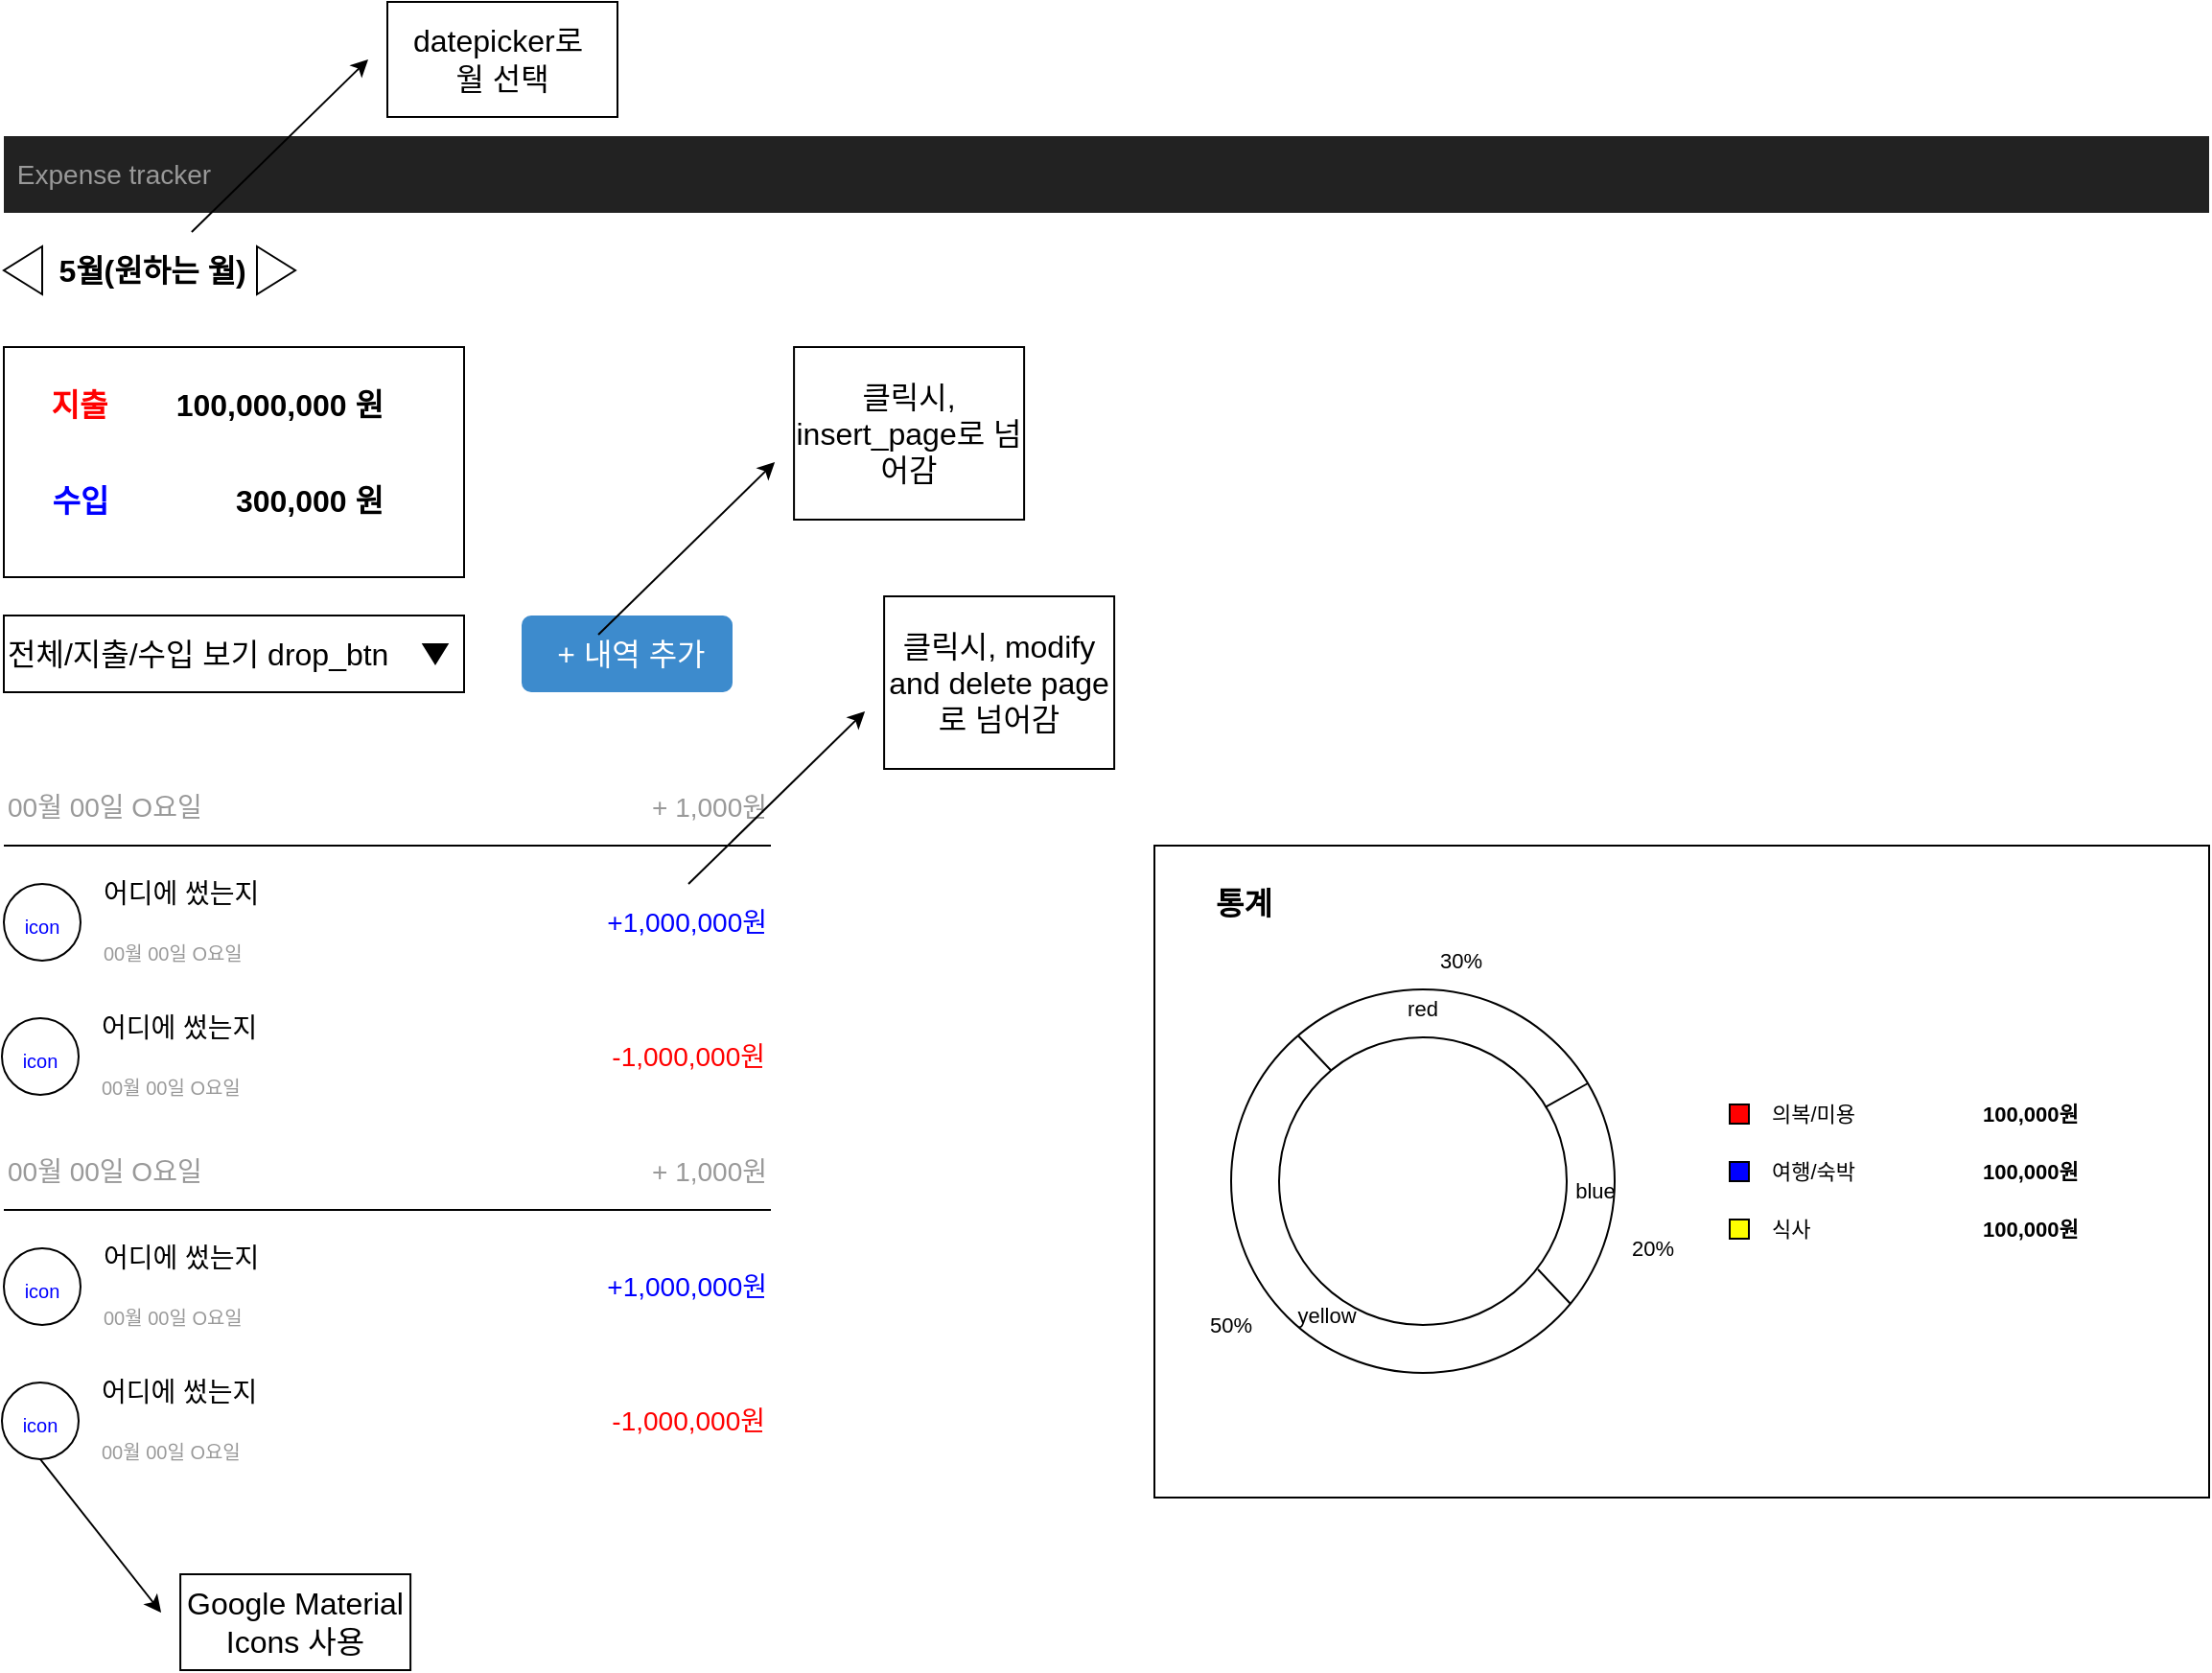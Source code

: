 <mxfile version="19.0.3" type="device" pages="3"><diagram name="Total_view_page" id="c9db0220-8083-56f3-ca83-edcdcd058819"><mxGraphModel dx="1483" dy="927" grid="1" gridSize="10" guides="1" tooltips="1" connect="1" arrows="1" fold="1" page="1" pageScale="1.5" pageWidth="826" pageHeight="1169" background="none" math="0" shadow="0"><root><mxCell id="0" style=";html=1;"/><mxCell id="1" style=";html=1;" parent="0"/><mxCell id="3d76a8aef4d5c911-1" value="" style="html=1;shadow=0;dashed=0;shape=mxgraph.bootstrap.rect;fillColor=#222222;strokeColor=none;whiteSpace=wrap;rounded=0;fontSize=12;fontColor=#000000;align=center;" parent="1" vertex="1"><mxGeometry x="40" y="70" width="1150" height="40" as="geometry"/></mxCell><mxCell id="3d76a8aef4d5c911-2" value="Expense tracker" style="html=1;shadow=0;dashed=0;fillColor=none;strokeColor=none;shape=mxgraph.bootstrap.rect;fontColor=#999999;fontSize=14;whiteSpace=wrap;" parent="3d76a8aef4d5c911-1" vertex="1"><mxGeometry width="115" height="40" as="geometry"/></mxCell><mxCell id="3d76a8aef4d5c911-51" value="&amp;nbsp;+ 내역 추가" style="html=1;shadow=0;dashed=0;shape=mxgraph.bootstrap.rrect;align=center;rSize=5;strokeColor=none;fillColor=#3D8BCD;fontColor=#ffffff;fontSize=16;whiteSpace=wrap;rounded=0;" parent="1" vertex="1"><mxGeometry x="310" y="320" width="110" height="40" as="geometry"/></mxCell><mxCell id="tGuFaqmwQ_S3irikjzCA-10" value="&lt;b&gt;&lt;font style=&quot;font-size: 16px;&quot;&gt;5월(원하는 월)&lt;/font&gt;&lt;/b&gt;" style="html=1;shadow=0;dashed=0;fillColor=none;strokeColor=none;shape=mxgraph.bootstrap.rect;fontColor=#000;fontSize=14;whiteSpace=wrap;" parent="1" vertex="1"><mxGeometry x="60" y="120" width="115" height="40" as="geometry"/></mxCell><mxCell id="tGuFaqmwQ_S3irikjzCA-13" value="" style="triangle;whiteSpace=wrap;html=1;" parent="1" vertex="1"><mxGeometry x="172" y="127.5" width="20" height="25" as="geometry"/></mxCell><mxCell id="tGuFaqmwQ_S3irikjzCA-14" value="" style="triangle;whiteSpace=wrap;html=1;rotation=-180;" parent="1" vertex="1"><mxGeometry x="40" y="127.5" width="20" height="25" as="geometry"/></mxCell><mxCell id="tGuFaqmwQ_S3irikjzCA-18" value="" style="endArrow=classic;html=1;rounded=0;fontSize=16;fontColor=#000;" parent="1" source="tGuFaqmwQ_S3irikjzCA-10" edge="1"><mxGeometry width="50" height="50" relative="1" as="geometry"><mxPoint x="370" y="310" as="sourcePoint"/><mxPoint x="230" y="30" as="targetPoint"/></mxGeometry></mxCell><mxCell id="tGuFaqmwQ_S3irikjzCA-19" value="datepicker로&amp;nbsp;&lt;br&gt;월 선택" style="rounded=0;whiteSpace=wrap;html=1;fontSize=16;fontColor=#000;" parent="1" vertex="1"><mxGeometry x="240" width="120" height="60" as="geometry"/></mxCell><mxCell id="tGuFaqmwQ_S3irikjzCA-20" value="" style="rounded=0;whiteSpace=wrap;html=1;fontSize=16;fontColor=#000;" parent="1" vertex="1"><mxGeometry x="40" y="180" width="240" height="120" as="geometry"/></mxCell><mxCell id="tGuFaqmwQ_S3irikjzCA-21" value="&lt;span style=&quot;font-size: 16px;&quot;&gt;&lt;b&gt;&lt;font color=&quot;#ff0000&quot;&gt;지출&lt;/font&gt;&lt;/b&gt;&lt;/span&gt;" style="html=1;shadow=0;dashed=0;fillColor=none;strokeColor=none;shape=mxgraph.bootstrap.rect;fontColor=#000;fontSize=14;whiteSpace=wrap;" parent="1" vertex="1"><mxGeometry x="39" y="190" width="81" height="40" as="geometry"/></mxCell><mxCell id="tGuFaqmwQ_S3irikjzCA-22" value="&lt;b&gt;&lt;font style=&quot;font-size: 16px;&quot;&gt;수입&lt;/font&gt;&lt;/b&gt;" style="html=1;shadow=0;dashed=0;fillColor=none;strokeColor=none;shape=mxgraph.bootstrap.rect;fontColor=#0000FF;fontSize=14;whiteSpace=wrap;" parent="1" vertex="1"><mxGeometry x="40" y="240" width="80" height="40" as="geometry"/></mxCell><mxCell id="tGuFaqmwQ_S3irikjzCA-23" value="&lt;span style=&quot;font-size: 16px;&quot;&gt;&lt;b&gt;100,000,000 원&lt;/b&gt;&lt;/span&gt;" style="html=1;shadow=0;dashed=0;fillColor=none;strokeColor=none;shape=mxgraph.bootstrap.rect;fontColor=#000;fontSize=14;whiteSpace=wrap;align=right;" parent="1" vertex="1"><mxGeometry x="120" y="190" width="120" height="40" as="geometry"/></mxCell><mxCell id="tGuFaqmwQ_S3irikjzCA-24" value="&lt;span style=&quot;font-size: 16px;&quot;&gt;&lt;b&gt;300,000 원&lt;/b&gt;&lt;/span&gt;" style="html=1;shadow=0;dashed=0;fillColor=none;strokeColor=none;shape=mxgraph.bootstrap.rect;fontColor=#000;fontSize=14;whiteSpace=wrap;align=right;" parent="1" vertex="1"><mxGeometry x="120" y="240" width="120" height="40" as="geometry"/></mxCell><mxCell id="tGuFaqmwQ_S3irikjzCA-25" value="전체/지출/수입 보기 drop_btn" style="rounded=0;whiteSpace=wrap;html=1;fontSize=16;fontColor=#000;align=left;" parent="1" vertex="1"><mxGeometry x="40" y="320" width="240" height="40" as="geometry"/></mxCell><mxCell id="tGuFaqmwQ_S3irikjzCA-26" value="" style="triangle;whiteSpace=wrap;html=1;rotation=90;fillColor=#000000;" parent="1" vertex="1"><mxGeometry x="260" y="333.75" width="10" height="12.5" as="geometry"/></mxCell><mxCell id="tGuFaqmwQ_S3irikjzCA-28" value="" style="endArrow=none;html=1;rounded=0;fontSize=16;fontColor=#0000FF;" parent="1" edge="1"><mxGeometry width="50" height="50" relative="1" as="geometry"><mxPoint x="40" y="440" as="sourcePoint"/><mxPoint x="440" y="440" as="targetPoint"/></mxGeometry></mxCell><mxCell id="tGuFaqmwQ_S3irikjzCA-29" value="00월 00일 O요일" style="html=1;shadow=0;dashed=0;fillColor=none;strokeColor=none;shape=mxgraph.bootstrap.rect;fontColor=#999999;fontSize=14;whiteSpace=wrap;align=left;" parent="1" vertex="1"><mxGeometry x="40" y="400" width="115" height="40" as="geometry"/></mxCell><mxCell id="tGuFaqmwQ_S3irikjzCA-30" value="+ 1,000원" style="html=1;shadow=0;dashed=0;fillColor=none;strokeColor=none;shape=mxgraph.bootstrap.rect;fontColor=#999999;fontSize=14;whiteSpace=wrap;align=right;" parent="1" vertex="1"><mxGeometry x="330" y="400" width="110" height="40" as="geometry"/></mxCell><mxCell id="tGuFaqmwQ_S3irikjzCA-32" value="&lt;font size=&quot;1&quot;&gt;icon&lt;/font&gt;" style="ellipse;whiteSpace=wrap;html=1;aspect=fixed;fontSize=16;fontColor=#0000FF;fillColor=#fff;" parent="1" vertex="1"><mxGeometry x="40" y="460" width="40" height="40" as="geometry"/></mxCell><mxCell id="tGuFaqmwQ_S3irikjzCA-33" value="" style="rounded=0;whiteSpace=wrap;html=1;fontSize=9;fontColor=#0000FF;fillColor=#fff;strokeColor=none;" parent="1" vertex="1"><mxGeometry x="90" y="450" width="230" height="60" as="geometry"/></mxCell><mxCell id="tGuFaqmwQ_S3irikjzCA-34" value="&lt;font style=&quot;font-size: 14px;&quot;&gt;+1,000,000원&lt;/font&gt;" style="rounded=0;whiteSpace=wrap;html=1;fontSize=9;fontColor=#0000FF;fillColor=#fff;strokeColor=none;align=right;" parent="1" vertex="1"><mxGeometry x="320" y="450" width="120" height="60" as="geometry"/></mxCell><mxCell id="tGuFaqmwQ_S3irikjzCA-35" value="&lt;font color=&quot;#000000&quot;&gt;어디에 썼는지&lt;/font&gt;" style="html=1;shadow=0;dashed=0;fillColor=#fff;strokeColor=none;shape=mxgraph.bootstrap.rect;fontColor=#999999;fontSize=14;whiteSpace=wrap;align=left;" parent="1" vertex="1"><mxGeometry x="90" y="450" width="230" height="30" as="geometry"/></mxCell><mxCell id="tGuFaqmwQ_S3irikjzCA-36" value="&lt;font style=&quot;font-size: 10px;&quot;&gt;00월 00일 O요일&lt;/font&gt;" style="html=1;shadow=0;dashed=0;fillColor=#fff;strokeColor=none;shape=mxgraph.bootstrap.rect;fontColor=#999999;fontSize=14;whiteSpace=wrap;align=left;" parent="1" vertex="1"><mxGeometry x="90" y="480" width="230" height="30" as="geometry"/></mxCell><mxCell id="tGuFaqmwQ_S3irikjzCA-37" value="&lt;font size=&quot;1&quot;&gt;icon&lt;/font&gt;" style="ellipse;whiteSpace=wrap;html=1;aspect=fixed;fontSize=16;fontColor=#0000FF;fillColor=#fff;" parent="1" vertex="1"><mxGeometry x="39" y="530" width="40" height="40" as="geometry"/></mxCell><mxCell id="tGuFaqmwQ_S3irikjzCA-38" value="" style="rounded=0;whiteSpace=wrap;html=1;fontSize=9;fontColor=#0000FF;fillColor=#fff;strokeColor=none;" parent="1" vertex="1"><mxGeometry x="89" y="520" width="230" height="60" as="geometry"/></mxCell><mxCell id="tGuFaqmwQ_S3irikjzCA-39" value="&lt;font color=&quot;#ff0000&quot; style=&quot;font-size: 14px;&quot;&gt;-1,000,000원&lt;/font&gt;" style="rounded=0;whiteSpace=wrap;html=1;fontSize=9;fontColor=#0000FF;fillColor=#fff;strokeColor=none;align=right;" parent="1" vertex="1"><mxGeometry x="319" y="520" width="120" height="60" as="geometry"/></mxCell><mxCell id="tGuFaqmwQ_S3irikjzCA-40" value="&lt;font color=&quot;#000000&quot;&gt;어디에 썼는지&lt;/font&gt;" style="html=1;shadow=0;dashed=0;fillColor=#fff;strokeColor=none;shape=mxgraph.bootstrap.rect;fontColor=#999999;fontSize=14;whiteSpace=wrap;align=left;" parent="1" vertex="1"><mxGeometry x="89" y="520" width="230" height="30" as="geometry"/></mxCell><mxCell id="tGuFaqmwQ_S3irikjzCA-41" value="&lt;font style=&quot;font-size: 10px;&quot;&gt;00월 00일 O요일&lt;/font&gt;" style="html=1;shadow=0;dashed=0;fillColor=#fff;strokeColor=none;shape=mxgraph.bootstrap.rect;fontColor=#999999;fontSize=14;whiteSpace=wrap;align=left;" parent="1" vertex="1"><mxGeometry x="89" y="550" width="230" height="30" as="geometry"/></mxCell><mxCell id="tGuFaqmwQ_S3irikjzCA-42" value="" style="endArrow=none;html=1;rounded=0;fontSize=16;fontColor=#0000FF;" parent="1" edge="1"><mxGeometry width="50" height="50" relative="1" as="geometry"><mxPoint x="40" y="630" as="sourcePoint"/><mxPoint x="440" y="630" as="targetPoint"/></mxGeometry></mxCell><mxCell id="tGuFaqmwQ_S3irikjzCA-43" value="00월 00일 O요일" style="html=1;shadow=0;dashed=0;fillColor=none;strokeColor=none;shape=mxgraph.bootstrap.rect;fontColor=#999999;fontSize=14;whiteSpace=wrap;align=left;" parent="1" vertex="1"><mxGeometry x="40" y="590" width="115" height="40" as="geometry"/></mxCell><mxCell id="tGuFaqmwQ_S3irikjzCA-44" value="+ 1,000원" style="html=1;shadow=0;dashed=0;fillColor=none;strokeColor=none;shape=mxgraph.bootstrap.rect;fontColor=#999999;fontSize=14;whiteSpace=wrap;align=right;" parent="1" vertex="1"><mxGeometry x="330" y="590" width="110" height="40" as="geometry"/></mxCell><mxCell id="tGuFaqmwQ_S3irikjzCA-45" value="&lt;font size=&quot;1&quot;&gt;icon&lt;/font&gt;" style="ellipse;whiteSpace=wrap;html=1;aspect=fixed;fontSize=16;fontColor=#0000FF;fillColor=#fff;" parent="1" vertex="1"><mxGeometry x="40" y="650" width="40" height="40" as="geometry"/></mxCell><mxCell id="tGuFaqmwQ_S3irikjzCA-46" value="" style="rounded=0;whiteSpace=wrap;html=1;fontSize=9;fontColor=#0000FF;fillColor=#fff;strokeColor=none;" parent="1" vertex="1"><mxGeometry x="90" y="640" width="230" height="60" as="geometry"/></mxCell><mxCell id="tGuFaqmwQ_S3irikjzCA-47" value="&lt;font style=&quot;font-size: 14px;&quot;&gt;+1,000,000원&lt;/font&gt;" style="rounded=0;whiteSpace=wrap;html=1;fontSize=9;fontColor=#0000FF;fillColor=#fff;strokeColor=none;align=right;" parent="1" vertex="1"><mxGeometry x="320" y="640" width="120" height="60" as="geometry"/></mxCell><mxCell id="tGuFaqmwQ_S3irikjzCA-48" value="&lt;font color=&quot;#000000&quot;&gt;어디에 썼는지&lt;/font&gt;" style="html=1;shadow=0;dashed=0;fillColor=#fff;strokeColor=none;shape=mxgraph.bootstrap.rect;fontColor=#999999;fontSize=14;whiteSpace=wrap;align=left;" parent="1" vertex="1"><mxGeometry x="90" y="640" width="230" height="30" as="geometry"/></mxCell><mxCell id="tGuFaqmwQ_S3irikjzCA-49" value="&lt;font style=&quot;font-size: 10px;&quot;&gt;00월 00일 O요일&lt;/font&gt;" style="html=1;shadow=0;dashed=0;fillColor=#fff;strokeColor=none;shape=mxgraph.bootstrap.rect;fontColor=#999999;fontSize=14;whiteSpace=wrap;align=left;" parent="1" vertex="1"><mxGeometry x="90" y="670" width="230" height="30" as="geometry"/></mxCell><mxCell id="tGuFaqmwQ_S3irikjzCA-50" value="&lt;font size=&quot;1&quot;&gt;icon&lt;/font&gt;" style="ellipse;whiteSpace=wrap;html=1;aspect=fixed;fontSize=16;fontColor=#0000FF;fillColor=#fff;" parent="1" vertex="1"><mxGeometry x="39" y="720" width="40" height="40" as="geometry"/></mxCell><mxCell id="tGuFaqmwQ_S3irikjzCA-51" value="" style="rounded=0;whiteSpace=wrap;html=1;fontSize=9;fontColor=#0000FF;fillColor=#fff;strokeColor=none;" parent="1" vertex="1"><mxGeometry x="89" y="710" width="230" height="60" as="geometry"/></mxCell><mxCell id="tGuFaqmwQ_S3irikjzCA-52" value="&lt;font color=&quot;#ff0000&quot; style=&quot;font-size: 14px;&quot;&gt;-1,000,000원&lt;/font&gt;" style="rounded=0;whiteSpace=wrap;html=1;fontSize=9;fontColor=#0000FF;fillColor=#fff;strokeColor=none;align=right;" parent="1" vertex="1"><mxGeometry x="319" y="710" width="120" height="60" as="geometry"/></mxCell><mxCell id="tGuFaqmwQ_S3irikjzCA-53" value="&lt;font color=&quot;#000000&quot;&gt;어디에 썼는지&lt;/font&gt;" style="html=1;shadow=0;dashed=0;fillColor=#fff;strokeColor=none;shape=mxgraph.bootstrap.rect;fontColor=#999999;fontSize=14;whiteSpace=wrap;align=left;" parent="1" vertex="1"><mxGeometry x="89" y="710" width="230" height="30" as="geometry"/></mxCell><mxCell id="tGuFaqmwQ_S3irikjzCA-54" value="&lt;font style=&quot;font-size: 10px;&quot;&gt;00월 00일 O요일&lt;/font&gt;" style="html=1;shadow=0;dashed=0;fillColor=#fff;strokeColor=none;shape=mxgraph.bootstrap.rect;fontColor=#999999;fontSize=14;whiteSpace=wrap;align=left;" parent="1" vertex="1"><mxGeometry x="89" y="740" width="230" height="30" as="geometry"/></mxCell><mxCell id="tGuFaqmwQ_S3irikjzCA-55" value="" style="endArrow=classic;html=1;rounded=0;fontSize=16;fontColor=#000;" parent="1" edge="1"><mxGeometry width="50" height="50" relative="1" as="geometry"><mxPoint x="397.005" y="460" as="sourcePoint"/><mxPoint x="489.05" y="370" as="targetPoint"/></mxGeometry></mxCell><mxCell id="tGuFaqmwQ_S3irikjzCA-56" value="클릭시, modify and delete page로 넘어감" style="rounded=0;whiteSpace=wrap;html=1;fontSize=16;fontColor=#000;" parent="1" vertex="1"><mxGeometry x="499.05" y="310" width="120" height="90" as="geometry"/></mxCell><mxCell id="tGuFaqmwQ_S3irikjzCA-57" value="" style="rounded=0;whiteSpace=wrap;html=1;fontSize=14;fontColor=#FF0000;fillColor=#fff;align=left;" parent="1" vertex="1"><mxGeometry x="640" y="440" width="550" height="340" as="geometry"/></mxCell><mxCell id="tGuFaqmwQ_S3irikjzCA-58" value="" style="endArrow=classic;html=1;rounded=0;fontSize=16;fontColor=#000;" parent="1" edge="1"><mxGeometry width="50" height="50" relative="1" as="geometry"><mxPoint x="350.005" y="330" as="sourcePoint"/><mxPoint x="442.05" y="240" as="targetPoint"/></mxGeometry></mxCell><mxCell id="tGuFaqmwQ_S3irikjzCA-59" value="클릭시, insert_page로 넘어감" style="rounded=0;whiteSpace=wrap;html=1;fontSize=16;fontColor=#000;" parent="1" vertex="1"><mxGeometry x="452.05" y="180" width="120" height="90" as="geometry"/></mxCell><mxCell id="7zcVOsWGDJVcglBE-gHs-1" value="&lt;span style=&quot;font-size: 16px;&quot;&gt;&lt;b&gt;통계&lt;/b&gt;&lt;/span&gt;" style="html=1;shadow=0;dashed=0;fillColor=none;strokeColor=none;shape=mxgraph.bootstrap.rect;fontColor=#000;fontSize=14;whiteSpace=wrap;align=left;" vertex="1" parent="1"><mxGeometry x="670" y="450" width="40" height="40" as="geometry"/></mxCell><mxCell id="7zcVOsWGDJVcglBE-gHs-3" value="" style="verticalLabelPosition=bottom;verticalAlign=top;html=1;shape=mxgraph.basic.donut;dx=25;" vertex="1" parent="1"><mxGeometry x="680" y="515" width="200" height="200" as="geometry"/></mxCell><mxCell id="7zcVOsWGDJVcglBE-gHs-4" value="" style="endArrow=none;html=1;rounded=0;exitX=0.261;exitY=0.212;exitDx=0;exitDy=0;exitPerimeter=0;entryX=0.176;entryY=0.122;entryDx=0;entryDy=0;entryPerimeter=0;" edge="1" parent="1" source="7zcVOsWGDJVcglBE-gHs-3" target="7zcVOsWGDJVcglBE-gHs-3"><mxGeometry width="50" height="50" relative="1" as="geometry"><mxPoint x="620" y="490" as="sourcePoint"/><mxPoint x="720" y="540" as="targetPoint"/></mxGeometry></mxCell><mxCell id="7zcVOsWGDJVcglBE-gHs-5" value="" style="endArrow=none;html=1;rounded=0;exitX=0.261;exitY=0.212;exitDx=0;exitDy=0;exitPerimeter=0;entryX=0.176;entryY=0.122;entryDx=0;entryDy=0;entryPerimeter=0;" edge="1" parent="1"><mxGeometry width="50" height="50" relative="1" as="geometry"><mxPoint x="857" y="679" as="sourcePoint"/><mxPoint x="840.0" y="661.0" as="targetPoint"/></mxGeometry></mxCell><mxCell id="7zcVOsWGDJVcglBE-gHs-6" value="" style="endArrow=none;html=1;rounded=0;exitX=0.93;exitY=0.245;exitDx=0;exitDy=0;exitPerimeter=0;entryX=0.819;entryY=0.307;entryDx=0;entryDy=0;entryPerimeter=0;" edge="1" parent="1" source="7zcVOsWGDJVcglBE-gHs-3" target="7zcVOsWGDJVcglBE-gHs-3"><mxGeometry width="50" height="50" relative="1" as="geometry"><mxPoint x="867" y="580" as="sourcePoint"/><mxPoint x="850.0" y="562.0" as="targetPoint"/></mxGeometry></mxCell><mxCell id="7zcVOsWGDJVcglBE-gHs-7" value="&lt;font color=&quot;#000000&quot; style=&quot;font-size: 11px;&quot;&gt;의복/미용&lt;/font&gt;" style="html=1;shadow=0;dashed=0;fillColor=none;strokeColor=none;shape=mxgraph.bootstrap.rect;fontColor=#999999;fontSize=11;whiteSpace=wrap;align=left;" vertex="1" parent="1"><mxGeometry x="960" y="565" width="60" height="30" as="geometry"/></mxCell><mxCell id="7zcVOsWGDJVcglBE-gHs-8" value="&lt;font color=&quot;#000000&quot;&gt;여행/숙박&lt;/font&gt;" style="html=1;shadow=0;dashed=0;fillColor=none;strokeColor=none;shape=mxgraph.bootstrap.rect;fontColor=#999999;fontSize=11;whiteSpace=wrap;align=left;" vertex="1" parent="1"><mxGeometry x="960" y="595" width="60" height="30" as="geometry"/></mxCell><mxCell id="7zcVOsWGDJVcglBE-gHs-9" value="&lt;font color=&quot;#000000&quot;&gt;식사&lt;/font&gt;" style="html=1;shadow=0;dashed=0;fillColor=none;strokeColor=none;shape=mxgraph.bootstrap.rect;fontColor=#999999;fontSize=11;whiteSpace=wrap;align=left;" vertex="1" parent="1"><mxGeometry x="960" y="625" width="60" height="30" as="geometry"/></mxCell><mxCell id="7zcVOsWGDJVcglBE-gHs-10" value="" style="rounded=0;whiteSpace=wrap;html=1;fontSize=11;fillColor=#FF0000;" vertex="1" parent="1"><mxGeometry x="940" y="575" width="10" height="10" as="geometry"/></mxCell><mxCell id="7zcVOsWGDJVcglBE-gHs-11" value="" style="rounded=0;whiteSpace=wrap;html=1;fontSize=11;fillColor=#0000FF;" vertex="1" parent="1"><mxGeometry x="940" y="605" width="10" height="10" as="geometry"/></mxCell><mxCell id="7zcVOsWGDJVcglBE-gHs-12" value="" style="rounded=0;whiteSpace=wrap;html=1;fontSize=11;fillColor=#FFFF00;" vertex="1" parent="1"><mxGeometry x="940" y="635" width="10" height="10" as="geometry"/></mxCell><mxCell id="7zcVOsWGDJVcglBE-gHs-13" value="30%" style="rounded=0;whiteSpace=wrap;html=1;fontSize=11;fillColor=none;strokeColor=none;" vertex="1" parent="1"><mxGeometry x="780" y="490" width="40" height="20" as="geometry"/></mxCell><mxCell id="7zcVOsWGDJVcglBE-gHs-14" value="20%" style="rounded=0;whiteSpace=wrap;html=1;fontSize=11;fillColor=none;strokeColor=none;" vertex="1" parent="1"><mxGeometry x="880" y="640" width="40" height="20" as="geometry"/></mxCell><mxCell id="7zcVOsWGDJVcglBE-gHs-15" value="50%" style="rounded=0;whiteSpace=wrap;html=1;fontSize=11;fillColor=none;strokeColor=none;" vertex="1" parent="1"><mxGeometry x="660" y="680" width="40" height="20" as="geometry"/></mxCell><mxCell id="7zcVOsWGDJVcglBE-gHs-16" value="red" style="rounded=0;whiteSpace=wrap;html=1;fontSize=11;fillColor=none;strokeColor=none;" vertex="1" parent="1"><mxGeometry x="760" y="515" width="40" height="20" as="geometry"/></mxCell><mxCell id="7zcVOsWGDJVcglBE-gHs-17" value="yellow" style="rounded=0;whiteSpace=wrap;html=1;fontSize=11;fillColor=none;strokeColor=none;" vertex="1" parent="1"><mxGeometry x="710" y="675" width="40" height="20" as="geometry"/></mxCell><mxCell id="7zcVOsWGDJVcglBE-gHs-18" value="blue" style="rounded=0;whiteSpace=wrap;html=1;fontSize=11;fillColor=none;strokeColor=none;" vertex="1" parent="1"><mxGeometry x="850" y="610" width="40" height="20" as="geometry"/></mxCell><mxCell id="7zcVOsWGDJVcglBE-gHs-19" value="&lt;font color=&quot;#000000&quot; style=&quot;font-size: 11px;&quot;&gt;&lt;b&gt;100,000원&lt;/b&gt;&lt;/font&gt;" style="html=1;shadow=0;dashed=0;fillColor=none;strokeColor=none;shape=mxgraph.bootstrap.rect;fontColor=#999999;fontSize=11;whiteSpace=wrap;align=left;" vertex="1" parent="1"><mxGeometry x="1070" y="565" width="60" height="30" as="geometry"/></mxCell><mxCell id="7zcVOsWGDJVcglBE-gHs-20" value="&lt;font color=&quot;#000000&quot; style=&quot;font-size: 11px;&quot;&gt;&lt;b&gt;100,000원&lt;/b&gt;&lt;/font&gt;" style="html=1;shadow=0;dashed=0;fillColor=none;strokeColor=none;shape=mxgraph.bootstrap.rect;fontColor=#999999;fontSize=11;whiteSpace=wrap;align=left;" vertex="1" parent="1"><mxGeometry x="1070" y="595" width="60" height="30" as="geometry"/></mxCell><mxCell id="7zcVOsWGDJVcglBE-gHs-21" value="&lt;font color=&quot;#000000&quot; style=&quot;font-size: 11px;&quot;&gt;&lt;b&gt;100,000원&lt;/b&gt;&lt;/font&gt;" style="html=1;shadow=0;dashed=0;fillColor=none;strokeColor=none;shape=mxgraph.bootstrap.rect;fontColor=#999999;fontSize=11;whiteSpace=wrap;align=left;" vertex="1" parent="1"><mxGeometry x="1070" y="625" width="60" height="30" as="geometry"/></mxCell><mxCell id="7zcVOsWGDJVcglBE-gHs-22" value="" style="endArrow=classic;html=1;rounded=0;fontSize=16;fontColor=#000;exitX=0.5;exitY=1;exitDx=0;exitDy=0;" edge="1" parent="1" source="tGuFaqmwQ_S3irikjzCA-50"><mxGeometry width="50" height="50" relative="1" as="geometry"><mxPoint x="30.005" y="930.0" as="sourcePoint"/><mxPoint x="122.05" y="840" as="targetPoint"/></mxGeometry></mxCell><mxCell id="7zcVOsWGDJVcglBE-gHs-23" value="Google Material Icons 사용" style="rounded=0;whiteSpace=wrap;html=1;fontSize=16;fontColor=#000;" vertex="1" parent="1"><mxGeometry x="132.05" y="820" width="120" height="50" as="geometry"/></mxCell></root></mxGraphModel></diagram><diagram id="X58sChoyDi3AHT24RQrp" name="insert_page"><mxGraphModel dx="1298" dy="811" grid="1" gridSize="10" guides="1" tooltips="1" connect="1" arrows="1" fold="1" page="1" pageScale="1" pageWidth="827" pageHeight="1169" math="0" shadow="0"><root><mxCell id="0"/><mxCell id="1" parent="0"/><mxCell id="aq_5A5B5lmySYJQrOzcv-1" value="" style="html=1;shadow=0;dashed=0;shape=mxgraph.bootstrap.rect;fillColor=#222222;strokeColor=none;whiteSpace=wrap;rounded=0;fontSize=12;fontColor=#000000;align=center;" vertex="1" parent="1"><mxGeometry x="40" y="70" width="1150" height="40" as="geometry"/></mxCell><mxCell id="aq_5A5B5lmySYJQrOzcv-2" value="Expense tracker" style="html=1;shadow=0;dashed=0;fillColor=none;strokeColor=none;shape=mxgraph.bootstrap.rect;fontColor=#999999;fontSize=14;whiteSpace=wrap;" vertex="1" parent="aq_5A5B5lmySYJQrOzcv-1"><mxGeometry width="115" height="40" as="geometry"/></mxCell><mxCell id="fW1XAi5FGtdiZaSg864r-1" value="&lt;b style=&quot;&quot;&gt;&lt;font style=&quot;font-size: 30px;&quot;&gt;000,000,000 원&lt;/font&gt;&lt;/b&gt;" style="html=1;shadow=0;dashed=0;fillColor=none;strokeColor=none;shape=mxgraph.bootstrap.rect;fontColor=#000;fontSize=14;whiteSpace=wrap;align=left;" vertex="1" parent="1"><mxGeometry x="40" y="160" width="220" height="40" as="geometry"/></mxCell><mxCell id="fW1XAi5FGtdiZaSg864r-2" value="" style="rounded=0;whiteSpace=wrap;html=1;fontSize=30;fillColor=#E6D0DE;strokeColor=none;" vertex="1" parent="1"><mxGeometry x="40" y="200" width="1150" height="10" as="geometry"/></mxCell><mxCell id="XZxG6QqlfmNvec1vMtNg-1" value="분류" style="html=1;shadow=0;dashed=0;fillColor=none;strokeColor=none;shape=mxgraph.bootstrap.rect;fontColor=#999999;fontSize=15;whiteSpace=wrap;align=left;" vertex="1" parent="1"><mxGeometry x="40" y="240" width="80" height="30" as="geometry"/></mxCell><mxCell id="8OstceHH6yVmHMRM62Ro-1" value="&lt;font color=&quot;#000000&quot;&gt;지출&lt;/font&gt;" style="html=1;shadow=0;dashed=0;shape=mxgraph.bootstrap.rrect;align=center;rSize=5;strokeColor=default;fillColor=none;fontColor=#ffffff;fontSize=16;whiteSpace=wrap;rounded=0;" vertex="1" parent="1"><mxGeometry x="120" y="240" width="80" height="30" as="geometry"/></mxCell><mxCell id="8OstceHH6yVmHMRM62Ro-4" value="&lt;font color=&quot;#000000&quot;&gt;수입&lt;/font&gt;" style="html=1;shadow=0;dashed=0;shape=mxgraph.bootstrap.rrect;align=center;rSize=5;strokeColor=default;fillColor=none;fontColor=#ffffff;fontSize=16;whiteSpace=wrap;rounded=0;" vertex="1" parent="1"><mxGeometry x="210" y="240" width="80" height="30" as="geometry"/></mxCell><mxCell id="8OstceHH6yVmHMRM62Ro-5" value="" style="endArrow=classic;html=1;rounded=0;fontSize=30;fontColor=#000000;" edge="1" parent="1" target="8OstceHH6yVmHMRM62Ro-6"><mxGeometry width="50" height="50" relative="1" as="geometry"><mxPoint x="290" y="240" as="sourcePoint"/><mxPoint x="350" y="180" as="targetPoint"/></mxGeometry></mxCell><mxCell id="8OstceHH6yVmHMRM62Ro-6" value="- radio 버튼으로 구현&lt;br&gt;- click : border, font-color 지출은 red, 수입은 blue로 변경&lt;br&gt;- hover : background-color = gray&amp;nbsp;" style="rounded=0;whiteSpace=wrap;html=1;fontSize=11;fontColor=#000000;strokeColor=default;fillColor=default;align=left;" vertex="1" parent="1"><mxGeometry x="330" y="120" width="250" height="70" as="geometry"/></mxCell><mxCell id="8OstceHH6yVmHMRM62Ro-7" value="거래처" style="html=1;shadow=0;dashed=0;fillColor=none;strokeColor=none;shape=mxgraph.bootstrap.rect;fontColor=#999999;fontSize=15;whiteSpace=wrap;align=left;" vertex="1" parent="1"><mxGeometry x="40" y="280" width="80" height="30" as="geometry"/></mxCell><mxCell id="8OstceHH6yVmHMRM62Ro-8" value="날짜" style="html=1;shadow=0;dashed=0;fillColor=none;strokeColor=none;shape=mxgraph.bootstrap.rect;fontColor=#999999;fontSize=15;whiteSpace=wrap;align=left;" vertex="1" parent="1"><mxGeometry x="40" y="320" width="80" height="30" as="geometry"/></mxCell><mxCell id="8OstceHH6yVmHMRM62Ro-9" value="거래처명을 입력하세요" style="html=1;shadow=0;dashed=0;fillColor=none;strokeColor=none;shape=mxgraph.bootstrap.rect;fontColor=#BDBDBD;fontSize=15;whiteSpace=wrap;align=left;" vertex="1" parent="1"><mxGeometry x="120" y="280" width="280" height="30" as="geometry"/></mxCell><mxCell id="8OstceHH6yVmHMRM62Ro-10" value="0000년 00월 00일" style="html=1;shadow=0;dashed=0;fillColor=none;strokeColor=none;shape=mxgraph.bootstrap.rect;fontColor=#BDBDBD;fontSize=15;whiteSpace=wrap;align=left;" vertex="1" parent="1"><mxGeometry x="120" y="320" width="280" height="30" as="geometry"/></mxCell><mxCell id="8OstceHH6yVmHMRM62Ro-11" value="메모" style="html=1;shadow=0;dashed=0;fillColor=none;strokeColor=none;shape=mxgraph.bootstrap.rect;fontColor=#999999;fontSize=15;whiteSpace=wrap;align=left;" vertex="1" parent="1"><mxGeometry x="40" y="360" width="80" height="30" as="geometry"/></mxCell><mxCell id="8OstceHH6yVmHMRM62Ro-12" value="메모를 입력해주세요" style="html=1;shadow=0;dashed=0;fillColor=none;strokeColor=none;shape=mxgraph.bootstrap.rect;fontColor=#BDBDBD;fontSize=15;whiteSpace=wrap;align=left;" vertex="1" parent="1"><mxGeometry x="120" y="360" width="280" height="30" as="geometry"/></mxCell><mxCell id="ODRGxy2sUUzTST_NjhiO-2" value="" style="endArrow=none;html=1;rounded=0;fontSize=15;fontColor=#BDBDBD;strokeColor=#5E5E5E;strokeWidth=0.5;" edge="1" parent="1"><mxGeometry width="50" height="50" relative="1" as="geometry"><mxPoint x="40" y="280" as="sourcePoint"/><mxPoint x="320" y="280" as="targetPoint"/></mxGeometry></mxCell><mxCell id="ODRGxy2sUUzTST_NjhiO-3" value="" style="endArrow=none;html=1;rounded=0;fontSize=15;fontColor=#BDBDBD;strokeColor=#5E5E5E;strokeWidth=0.5;" edge="1" parent="1"><mxGeometry width="50" height="50" relative="1" as="geometry"><mxPoint x="40" y="320" as="sourcePoint"/><mxPoint x="320" y="320" as="targetPoint"/></mxGeometry></mxCell><mxCell id="ODRGxy2sUUzTST_NjhiO-4" value="" style="endArrow=none;html=1;rounded=0;fontSize=15;fontColor=#BDBDBD;strokeColor=#5E5E5E;strokeWidth=0.5;" edge="1" parent="1"><mxGeometry width="50" height="50" relative="1" as="geometry"><mxPoint x="40" y="360" as="sourcePoint"/><mxPoint x="320" y="360" as="targetPoint"/></mxGeometry></mxCell><mxCell id="ODRGxy2sUUzTST_NjhiO-5" value="" style="endArrow=classic;html=1;rounded=0;fontSize=30;fontColor=#000000;" edge="1" parent="1" target="ODRGxy2sUUzTST_NjhiO-6"><mxGeometry width="50" height="50" relative="1" as="geometry"><mxPoint x="320" y="440" as="sourcePoint"/><mxPoint x="380" y="380" as="targetPoint"/></mxGeometry></mxCell><mxCell id="ODRGxy2sUUzTST_NjhiO-6" value="- click : total_view_page로 이동&lt;br&gt;- hover : background-color = 연하게&amp;nbsp;" style="rounded=0;whiteSpace=wrap;html=1;fontSize=11;fontColor=#000000;strokeColor=default;fillColor=default;align=left;" vertex="1" parent="1"><mxGeometry x="360" y="340" width="250" height="50" as="geometry"/></mxCell><mxCell id="8yEwsWCuJV87rLH81qSv-1" value="저장" style="html=1;shadow=0;dashed=0;shape=mxgraph.bootstrap.rrect;align=center;rSize=5;strokeColor=none;fillColor=#008000;fontColor=#ffffff;fontSize=16;whiteSpace=wrap;rounded=0;" vertex="1" parent="1"><mxGeometry x="200" y="420" width="120" height="40" as="geometry"/></mxCell><mxCell id="8yEwsWCuJV87rLH81qSv-2" value="취소" style="html=1;shadow=0;dashed=0;shape=mxgraph.bootstrap.rrect;align=center;rSize=5;strokeColor=none;fillColor=#FF0000;fontColor=#ffffff;fontSize=16;whiteSpace=wrap;rounded=0;" vertex="1" parent="1"><mxGeometry x="40" y="420" width="120" height="40" as="geometry"/></mxCell></root></mxGraphModel></diagram><diagram id="m8rqIaKmSU9r8ntea2IH" name="modify_page"><mxGraphModel dx="1221" dy="764" grid="1" gridSize="10" guides="1" tooltips="1" connect="1" arrows="1" fold="1" page="1" pageScale="1" pageWidth="827" pageHeight="1169" math="0" shadow="0"><root><mxCell id="0"/><mxCell id="1" parent="0"/><mxCell id="AoFNCauKzDRDrRsbcN8N-1" value="" style="html=1;shadow=0;dashed=0;shape=mxgraph.bootstrap.rect;fillColor=#222222;strokeColor=none;whiteSpace=wrap;rounded=0;fontSize=12;fontColor=#000000;align=center;" vertex="1" parent="1"><mxGeometry x="40" y="70" width="1150" height="40" as="geometry"/></mxCell><mxCell id="AoFNCauKzDRDrRsbcN8N-2" value="Expense tracker" style="html=1;shadow=0;dashed=0;fillColor=none;strokeColor=none;shape=mxgraph.bootstrap.rect;fontColor=#999999;fontSize=14;whiteSpace=wrap;" vertex="1" parent="AoFNCauKzDRDrRsbcN8N-1"><mxGeometry width="115" height="40" as="geometry"/></mxCell><mxCell id="AoFNCauKzDRDrRsbcN8N-3" value="&lt;b style=&quot;&quot;&gt;&lt;font style=&quot;font-size: 30px;&quot;&gt;000,000,000 원&lt;/font&gt;&lt;/b&gt;" style="html=1;shadow=0;dashed=0;fillColor=none;strokeColor=none;shape=mxgraph.bootstrap.rect;fontColor=#000;fontSize=14;whiteSpace=wrap;align=left;" vertex="1" parent="1"><mxGeometry x="40" y="160" width="220" height="40" as="geometry"/></mxCell><mxCell id="AoFNCauKzDRDrRsbcN8N-4" value="" style="rounded=0;whiteSpace=wrap;html=1;fontSize=30;fillColor=#E6D0DE;strokeColor=none;" vertex="1" parent="1"><mxGeometry x="40" y="200" width="1150" height="10" as="geometry"/></mxCell><mxCell id="AoFNCauKzDRDrRsbcN8N-5" value="분류" style="html=1;shadow=0;dashed=0;fillColor=none;strokeColor=none;shape=mxgraph.bootstrap.rect;fontColor=#999999;fontSize=15;whiteSpace=wrap;align=left;" vertex="1" parent="1"><mxGeometry x="40" y="240" width="80" height="30" as="geometry"/></mxCell><mxCell id="AoFNCauKzDRDrRsbcN8N-6" value="&lt;font color=&quot;#000000&quot;&gt;지출&lt;/font&gt;" style="html=1;shadow=0;dashed=0;shape=mxgraph.bootstrap.rrect;align=center;rSize=5;strokeColor=default;fillColor=none;fontColor=#ffffff;fontSize=16;whiteSpace=wrap;rounded=0;" vertex="1" parent="1"><mxGeometry x="120" y="240" width="80" height="30" as="geometry"/></mxCell><mxCell id="AoFNCauKzDRDrRsbcN8N-7" value="&lt;font color=&quot;#000000&quot;&gt;수입&lt;/font&gt;" style="html=1;shadow=0;dashed=0;shape=mxgraph.bootstrap.rrect;align=center;rSize=5;strokeColor=default;fillColor=none;fontColor=#ffffff;fontSize=16;whiteSpace=wrap;rounded=0;" vertex="1" parent="1"><mxGeometry x="210" y="240" width="80" height="30" as="geometry"/></mxCell><mxCell id="AoFNCauKzDRDrRsbcN8N-10" value="거래처" style="html=1;shadow=0;dashed=0;fillColor=none;strokeColor=none;shape=mxgraph.bootstrap.rect;fontColor=#999999;fontSize=15;whiteSpace=wrap;align=left;" vertex="1" parent="1"><mxGeometry x="40" y="280" width="80" height="30" as="geometry"/></mxCell><mxCell id="AoFNCauKzDRDrRsbcN8N-11" value="날짜" style="html=1;shadow=0;dashed=0;fillColor=none;strokeColor=none;shape=mxgraph.bootstrap.rect;fontColor=#999999;fontSize=15;whiteSpace=wrap;align=left;" vertex="1" parent="1"><mxGeometry x="40" y="320" width="80" height="30" as="geometry"/></mxCell><mxCell id="AoFNCauKzDRDrRsbcN8N-12" value="거래처명을 입력하세요" style="html=1;shadow=0;dashed=0;fillColor=none;strokeColor=none;shape=mxgraph.bootstrap.rect;fontColor=#BDBDBD;fontSize=15;whiteSpace=wrap;align=left;" vertex="1" parent="1"><mxGeometry x="120" y="280" width="280" height="30" as="geometry"/></mxCell><mxCell id="AoFNCauKzDRDrRsbcN8N-13" value="0000년 00월 00일" style="html=1;shadow=0;dashed=0;fillColor=none;strokeColor=none;shape=mxgraph.bootstrap.rect;fontColor=#BDBDBD;fontSize=15;whiteSpace=wrap;align=left;" vertex="1" parent="1"><mxGeometry x="120" y="320" width="280" height="30" as="geometry"/></mxCell><mxCell id="AoFNCauKzDRDrRsbcN8N-14" value="메모" style="html=1;shadow=0;dashed=0;fillColor=none;strokeColor=none;shape=mxgraph.bootstrap.rect;fontColor=#999999;fontSize=15;whiteSpace=wrap;align=left;" vertex="1" parent="1"><mxGeometry x="40" y="360" width="80" height="30" as="geometry"/></mxCell><mxCell id="AoFNCauKzDRDrRsbcN8N-15" value="메모를 입력해주세요" style="html=1;shadow=0;dashed=0;fillColor=none;strokeColor=none;shape=mxgraph.bootstrap.rect;fontColor=#BDBDBD;fontSize=15;whiteSpace=wrap;align=left;" vertex="1" parent="1"><mxGeometry x="120" y="360" width="280" height="30" as="geometry"/></mxCell><mxCell id="AoFNCauKzDRDrRsbcN8N-16" value="수정" style="html=1;shadow=0;dashed=0;shape=mxgraph.bootstrap.rrect;align=center;rSize=5;strokeColor=none;fillColor=#008000;fontColor=#ffffff;fontSize=16;whiteSpace=wrap;rounded=0;" vertex="1" parent="1"><mxGeometry x="200" y="420" width="120" height="40" as="geometry"/></mxCell><mxCell id="AoFNCauKzDRDrRsbcN8N-17" value="" style="endArrow=none;html=1;rounded=0;fontSize=15;fontColor=#BDBDBD;strokeColor=#5E5E5E;strokeWidth=0.5;" edge="1" parent="1"><mxGeometry width="50" height="50" relative="1" as="geometry"><mxPoint x="40.0" y="280" as="sourcePoint"/><mxPoint x="320.0" y="280" as="targetPoint"/></mxGeometry></mxCell><mxCell id="AoFNCauKzDRDrRsbcN8N-18" value="" style="endArrow=none;html=1;rounded=0;fontSize=15;fontColor=#BDBDBD;strokeColor=#5E5E5E;strokeWidth=0.5;" edge="1" parent="1"><mxGeometry width="50" height="50" relative="1" as="geometry"><mxPoint x="40.0" y="320" as="sourcePoint"/><mxPoint x="320.0" y="320" as="targetPoint"/></mxGeometry></mxCell><mxCell id="AoFNCauKzDRDrRsbcN8N-19" value="" style="endArrow=none;html=1;rounded=0;fontSize=15;fontColor=#BDBDBD;strokeColor=#5E5E5E;strokeWidth=0.5;" edge="1" parent="1"><mxGeometry width="50" height="50" relative="1" as="geometry"><mxPoint x="40.0" y="360" as="sourcePoint"/><mxPoint x="320.0" y="360" as="targetPoint"/></mxGeometry></mxCell><mxCell id="AoFNCauKzDRDrRsbcN8N-20" value="" style="endArrow=classic;html=1;rounded=0;fontSize=30;fontColor=#000000;" edge="1" parent="1" target="AoFNCauKzDRDrRsbcN8N-21"><mxGeometry width="50" height="50" relative="1" as="geometry"><mxPoint x="320.0" y="440" as="sourcePoint"/><mxPoint x="380" y="380" as="targetPoint"/></mxGeometry></mxCell><mxCell id="AoFNCauKzDRDrRsbcN8N-21" value="insert_page에서 버튼만 수정으로 변경&lt;br&gt;그렇기에 form은 한개만 있으면 될듯" style="rounded=0;whiteSpace=wrap;html=1;fontSize=11;fontColor=#000000;strokeColor=default;fillColor=default;align=left;" vertex="1" parent="1"><mxGeometry x="360" y="340" width="200" height="50" as="geometry"/></mxCell><mxCell id="q7ElD-Dunj9lhqpyJ0sU-1" value="취소" style="html=1;shadow=0;dashed=0;shape=mxgraph.bootstrap.rrect;align=center;rSize=5;strokeColor=none;fillColor=#FF0000;fontColor=#ffffff;fontSize=16;whiteSpace=wrap;rounded=0;" vertex="1" parent="1"><mxGeometry x="40" y="420" width="120" height="40" as="geometry"/></mxCell></root></mxGraphModel></diagram></mxfile>